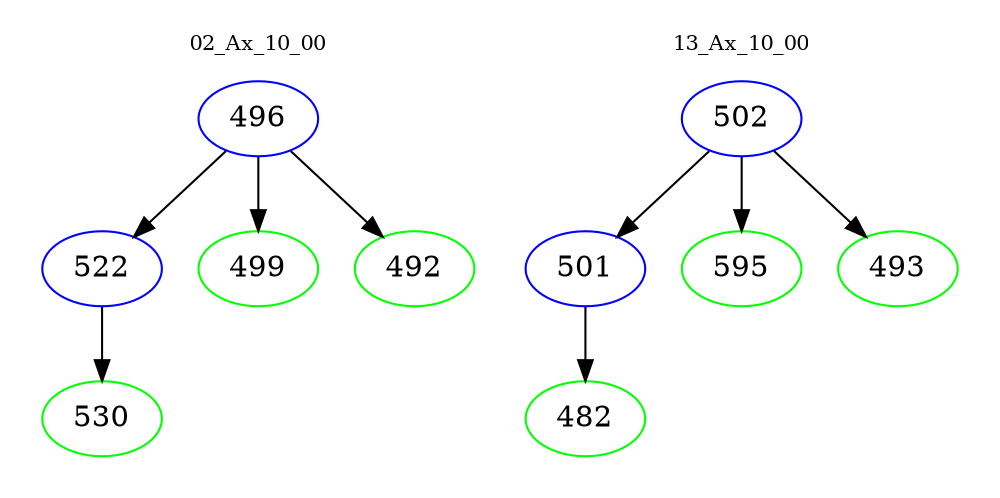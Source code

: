 digraph{
subgraph cluster_0 {
color = white
label = "02_Ax_10_00";
fontsize=10;
T0_496 [label="496", color="blue"]
T0_496 -> T0_522 [color="black"]
T0_522 [label="522", color="blue"]
T0_522 -> T0_530 [color="black"]
T0_530 [label="530", color="green"]
T0_496 -> T0_499 [color="black"]
T0_499 [label="499", color="green"]
T0_496 -> T0_492 [color="black"]
T0_492 [label="492", color="green"]
}
subgraph cluster_1 {
color = white
label = "13_Ax_10_00";
fontsize=10;
T1_502 [label="502", color="blue"]
T1_502 -> T1_501 [color="black"]
T1_501 [label="501", color="blue"]
T1_501 -> T1_482 [color="black"]
T1_482 [label="482", color="green"]
T1_502 -> T1_595 [color="black"]
T1_595 [label="595", color="green"]
T1_502 -> T1_493 [color="black"]
T1_493 [label="493", color="green"]
}
}
